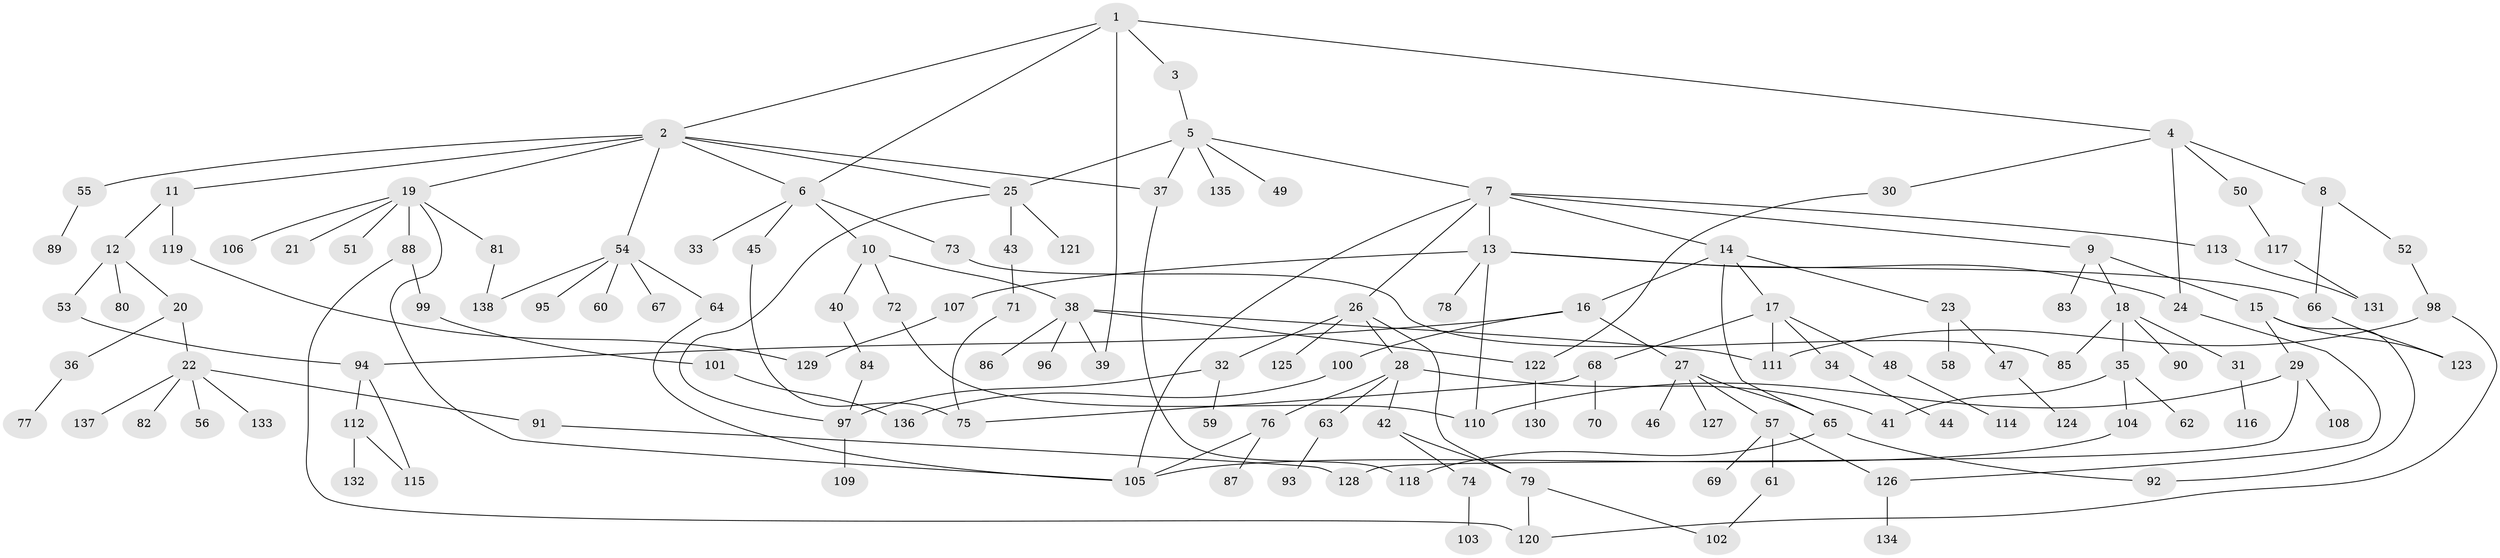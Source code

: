 // Generated by graph-tools (version 1.1) at 2025/40/03/09/25 04:40:55]
// undirected, 138 vertices, 174 edges
graph export_dot {
graph [start="1"]
  node [color=gray90,style=filled];
  1;
  2;
  3;
  4;
  5;
  6;
  7;
  8;
  9;
  10;
  11;
  12;
  13;
  14;
  15;
  16;
  17;
  18;
  19;
  20;
  21;
  22;
  23;
  24;
  25;
  26;
  27;
  28;
  29;
  30;
  31;
  32;
  33;
  34;
  35;
  36;
  37;
  38;
  39;
  40;
  41;
  42;
  43;
  44;
  45;
  46;
  47;
  48;
  49;
  50;
  51;
  52;
  53;
  54;
  55;
  56;
  57;
  58;
  59;
  60;
  61;
  62;
  63;
  64;
  65;
  66;
  67;
  68;
  69;
  70;
  71;
  72;
  73;
  74;
  75;
  76;
  77;
  78;
  79;
  80;
  81;
  82;
  83;
  84;
  85;
  86;
  87;
  88;
  89;
  90;
  91;
  92;
  93;
  94;
  95;
  96;
  97;
  98;
  99;
  100;
  101;
  102;
  103;
  104;
  105;
  106;
  107;
  108;
  109;
  110;
  111;
  112;
  113;
  114;
  115;
  116;
  117;
  118;
  119;
  120;
  121;
  122;
  123;
  124;
  125;
  126;
  127;
  128;
  129;
  130;
  131;
  132;
  133;
  134;
  135;
  136;
  137;
  138;
  1 -- 2;
  1 -- 3;
  1 -- 4;
  1 -- 39;
  1 -- 6;
  2 -- 6;
  2 -- 11;
  2 -- 19;
  2 -- 25;
  2 -- 54;
  2 -- 55;
  2 -- 37;
  3 -- 5;
  4 -- 8;
  4 -- 30;
  4 -- 50;
  4 -- 24;
  5 -- 7;
  5 -- 37;
  5 -- 49;
  5 -- 135;
  5 -- 25;
  6 -- 10;
  6 -- 33;
  6 -- 45;
  6 -- 73;
  7 -- 9;
  7 -- 13;
  7 -- 14;
  7 -- 26;
  7 -- 113;
  7 -- 105;
  8 -- 52;
  8 -- 66;
  9 -- 15;
  9 -- 18;
  9 -- 83;
  10 -- 38;
  10 -- 40;
  10 -- 72;
  11 -- 12;
  11 -- 119;
  12 -- 20;
  12 -- 53;
  12 -- 80;
  13 -- 24;
  13 -- 66;
  13 -- 78;
  13 -- 107;
  13 -- 110;
  14 -- 16;
  14 -- 17;
  14 -- 23;
  14 -- 65;
  15 -- 29;
  15 -- 123;
  15 -- 92;
  16 -- 27;
  16 -- 100;
  16 -- 94;
  17 -- 34;
  17 -- 48;
  17 -- 68;
  17 -- 111;
  18 -- 31;
  18 -- 35;
  18 -- 85;
  18 -- 90;
  19 -- 21;
  19 -- 51;
  19 -- 81;
  19 -- 88;
  19 -- 105;
  19 -- 106;
  20 -- 22;
  20 -- 36;
  22 -- 56;
  22 -- 82;
  22 -- 91;
  22 -- 133;
  22 -- 137;
  23 -- 47;
  23 -- 58;
  24 -- 126;
  25 -- 43;
  25 -- 97;
  25 -- 121;
  26 -- 28;
  26 -- 32;
  26 -- 79;
  26 -- 125;
  27 -- 46;
  27 -- 57;
  27 -- 127;
  27 -- 65;
  28 -- 42;
  28 -- 63;
  28 -- 76;
  28 -- 41;
  29 -- 108;
  29 -- 110;
  29 -- 128;
  30 -- 122;
  31 -- 116;
  32 -- 59;
  32 -- 97;
  34 -- 44;
  35 -- 41;
  35 -- 62;
  35 -- 104;
  36 -- 77;
  37 -- 118;
  38 -- 86;
  38 -- 96;
  38 -- 39;
  38 -- 111;
  38 -- 122;
  40 -- 84;
  42 -- 74;
  42 -- 79;
  43 -- 71;
  45 -- 75;
  47 -- 124;
  48 -- 114;
  50 -- 117;
  52 -- 98;
  53 -- 94;
  54 -- 60;
  54 -- 64;
  54 -- 67;
  54 -- 95;
  54 -- 138;
  55 -- 89;
  57 -- 61;
  57 -- 69;
  57 -- 126;
  61 -- 102;
  63 -- 93;
  64 -- 105;
  65 -- 92;
  65 -- 118;
  66 -- 123;
  68 -- 70;
  68 -- 75;
  71 -- 75;
  72 -- 110;
  73 -- 85;
  74 -- 103;
  76 -- 87;
  76 -- 105;
  79 -- 102;
  79 -- 120;
  81 -- 138;
  84 -- 97;
  88 -- 99;
  88 -- 120;
  91 -- 128;
  94 -- 112;
  94 -- 115;
  97 -- 109;
  98 -- 111;
  98 -- 120;
  99 -- 101;
  100 -- 136;
  101 -- 136;
  104 -- 105;
  107 -- 129;
  112 -- 132;
  112 -- 115;
  113 -- 131;
  117 -- 131;
  119 -- 129;
  122 -- 130;
  126 -- 134;
}

